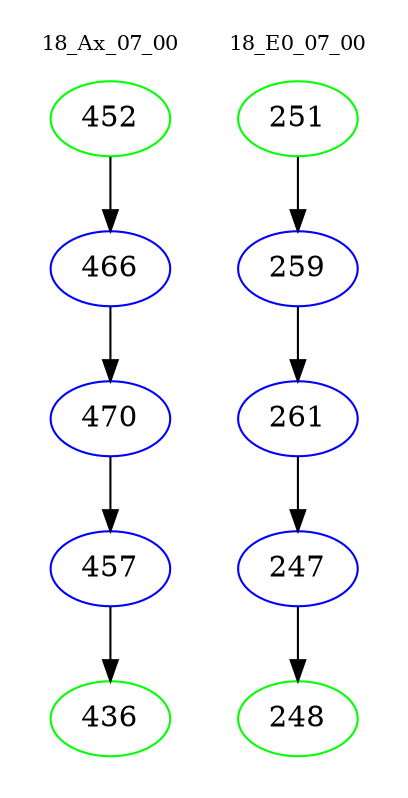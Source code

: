 digraph{
subgraph cluster_0 {
color = white
label = "18_Ax_07_00";
fontsize=10;
T0_452 [label="452", color="green"]
T0_452 -> T0_466 [color="black"]
T0_466 [label="466", color="blue"]
T0_466 -> T0_470 [color="black"]
T0_470 [label="470", color="blue"]
T0_470 -> T0_457 [color="black"]
T0_457 [label="457", color="blue"]
T0_457 -> T0_436 [color="black"]
T0_436 [label="436", color="green"]
}
subgraph cluster_1 {
color = white
label = "18_E0_07_00";
fontsize=10;
T1_251 [label="251", color="green"]
T1_251 -> T1_259 [color="black"]
T1_259 [label="259", color="blue"]
T1_259 -> T1_261 [color="black"]
T1_261 [label="261", color="blue"]
T1_261 -> T1_247 [color="black"]
T1_247 [label="247", color="blue"]
T1_247 -> T1_248 [color="black"]
T1_248 [label="248", color="green"]
}
}
